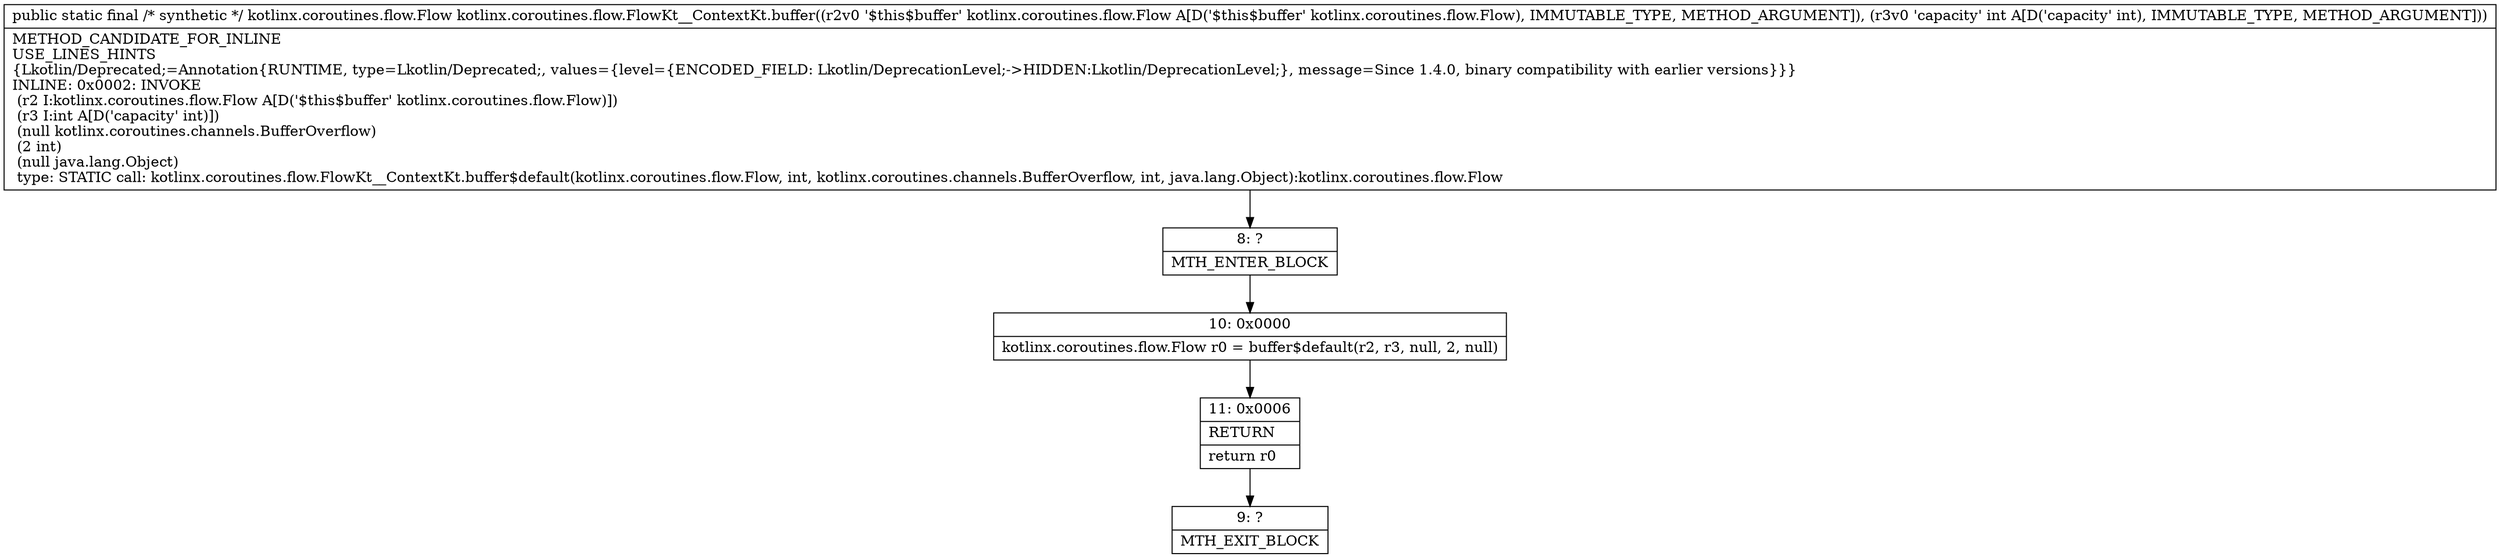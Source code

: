 digraph "CFG forkotlinx.coroutines.flow.FlowKt__ContextKt.buffer(Lkotlinx\/coroutines\/flow\/Flow;I)Lkotlinx\/coroutines\/flow\/Flow;" {
Node_8 [shape=record,label="{8\:\ ?|MTH_ENTER_BLOCK\l}"];
Node_10 [shape=record,label="{10\:\ 0x0000|kotlinx.coroutines.flow.Flow r0 = buffer$default(r2, r3, null, 2, null)\l}"];
Node_11 [shape=record,label="{11\:\ 0x0006|RETURN\l|return r0\l}"];
Node_9 [shape=record,label="{9\:\ ?|MTH_EXIT_BLOCK\l}"];
MethodNode[shape=record,label="{public static final \/* synthetic *\/ kotlinx.coroutines.flow.Flow kotlinx.coroutines.flow.FlowKt__ContextKt.buffer((r2v0 '$this$buffer' kotlinx.coroutines.flow.Flow A[D('$this$buffer' kotlinx.coroutines.flow.Flow), IMMUTABLE_TYPE, METHOD_ARGUMENT]), (r3v0 'capacity' int A[D('capacity' int), IMMUTABLE_TYPE, METHOD_ARGUMENT]))  | METHOD_CANDIDATE_FOR_INLINE\lUSE_LINES_HINTS\l\{Lkotlin\/Deprecated;=Annotation\{RUNTIME, type=Lkotlin\/Deprecated;, values=\{level=\{ENCODED_FIELD: Lkotlin\/DeprecationLevel;\-\>HIDDEN:Lkotlin\/DeprecationLevel;\}, message=Since 1.4.0, binary compatibility with earlier versions\}\}\}\lINLINE: 0x0002: INVOKE  \l  (r2 I:kotlinx.coroutines.flow.Flow A[D('$this$buffer' kotlinx.coroutines.flow.Flow)])\l  (r3 I:int A[D('capacity' int)])\l  (null kotlinx.coroutines.channels.BufferOverflow)\l  (2 int)\l  (null java.lang.Object)\l type: STATIC call: kotlinx.coroutines.flow.FlowKt__ContextKt.buffer$default(kotlinx.coroutines.flow.Flow, int, kotlinx.coroutines.channels.BufferOverflow, int, java.lang.Object):kotlinx.coroutines.flow.Flow\l}"];
MethodNode -> Node_8;Node_8 -> Node_10;
Node_10 -> Node_11;
Node_11 -> Node_9;
}

